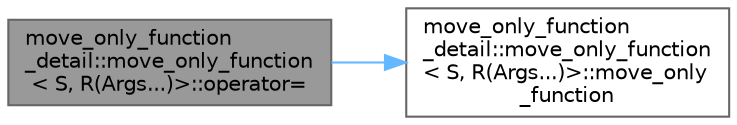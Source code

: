 digraph "move_only_function_detail::move_only_function&lt; S, R(Args...)&gt;::operator="
{
 // LATEX_PDF_SIZE
  bgcolor="transparent";
  edge [fontname=Helvetica,fontsize=10,labelfontname=Helvetica,labelfontsize=10];
  node [fontname=Helvetica,fontsize=10,shape=box,height=0.2,width=0.4];
  rankdir="LR";
  Node1 [id="Node000001",label="move_only_function\l_detail::move_only_function\l\< S, R(Args...)\>::operator=",height=0.2,width=0.4,color="gray40", fillcolor="grey60", style="filled", fontcolor="black",tooltip=" "];
  Node1 -> Node2 [id="edge1_Node000001_Node000002",color="steelblue1",style="solid",tooltip=" "];
  Node2 [id="Node000002",label="move_only_function\l_detail::move_only_function\l\< S, R(Args...)\>::move_only\l_function",height=0.2,width=0.4,color="grey40", fillcolor="white", style="filled",URL="$classmove__only__function__detail_1_1move__only__function_3_01_s_00_01_r_07_args_8_8_8_08_4.html#a7719b2ea40266823453d33dcc39a8edf",tooltip=" "];
}

